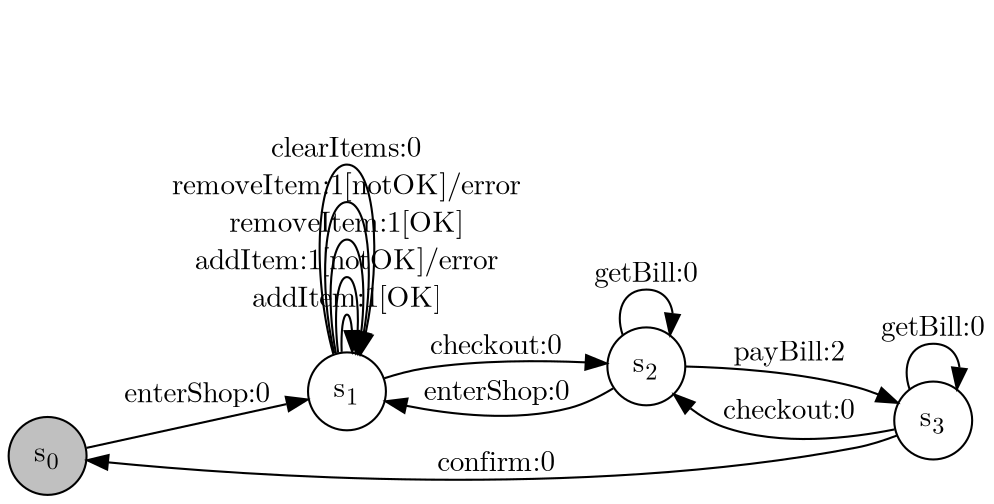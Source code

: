 digraph ShoppingCart {
    graph [rankdir="LR", fontname="Latin Modern Math", margin=0];
    node [color="black", fillcolor="white", shape="circle", style="filled", fontname="Latin Modern Math"];
    edge [fontname="Latin Modern Math"];

    ready   [fillcolor="gray", label=<s<sub>0</sub>>];
    shopping[label=<s<sub>1</sub>>];
    checkout[label=<s<sub>2</sub>>];
    payment [label=<s<sub>3</sub>>];

    /* s0->s1[label=<<i>init:0/&#91;r<sub>1</sub> := 0&#93;</i>>];
    s1->s1[label=<<i>coin:0/&#91;r<sub>1</sub> := r<sub>1</sub> + 1&#93;</i>>];
    s1->s2[label=<<i>vend:0&#91;r<sub>1</sub> &gt; 0&#93;/o<sub>1</sub> := "tea"&#91;r<sub>1</sub> := r<sub>1</sub>&#93;</i>>]; */

    ready -> shopping [label=<enterShop:0>]

    shopping -> shopping [label=<addItem:1[OK]>]
    shopping -> shopping [label=<addItem:1[notOK]/error>]
    shopping -> shopping [label=<removeItem:1[OK]>]
    shopping -> shopping [label=<removeItem:1[notOK]/error>]
    shopping -> shopping [label=<clearItems:0>]
    shopping -> checkout [label=<checkout:0>]

    checkout -> shopping [label=<enterShop:0>]
    checkout -> checkout [label=<getBill:0>]
    checkout -> payment [label=<payBill:2>]

    payment -> payment [label=<getBill:0>]
    payment -> checkout [label=<checkout:0>]
    payment -> ready [label=<confirm:0>]
}
